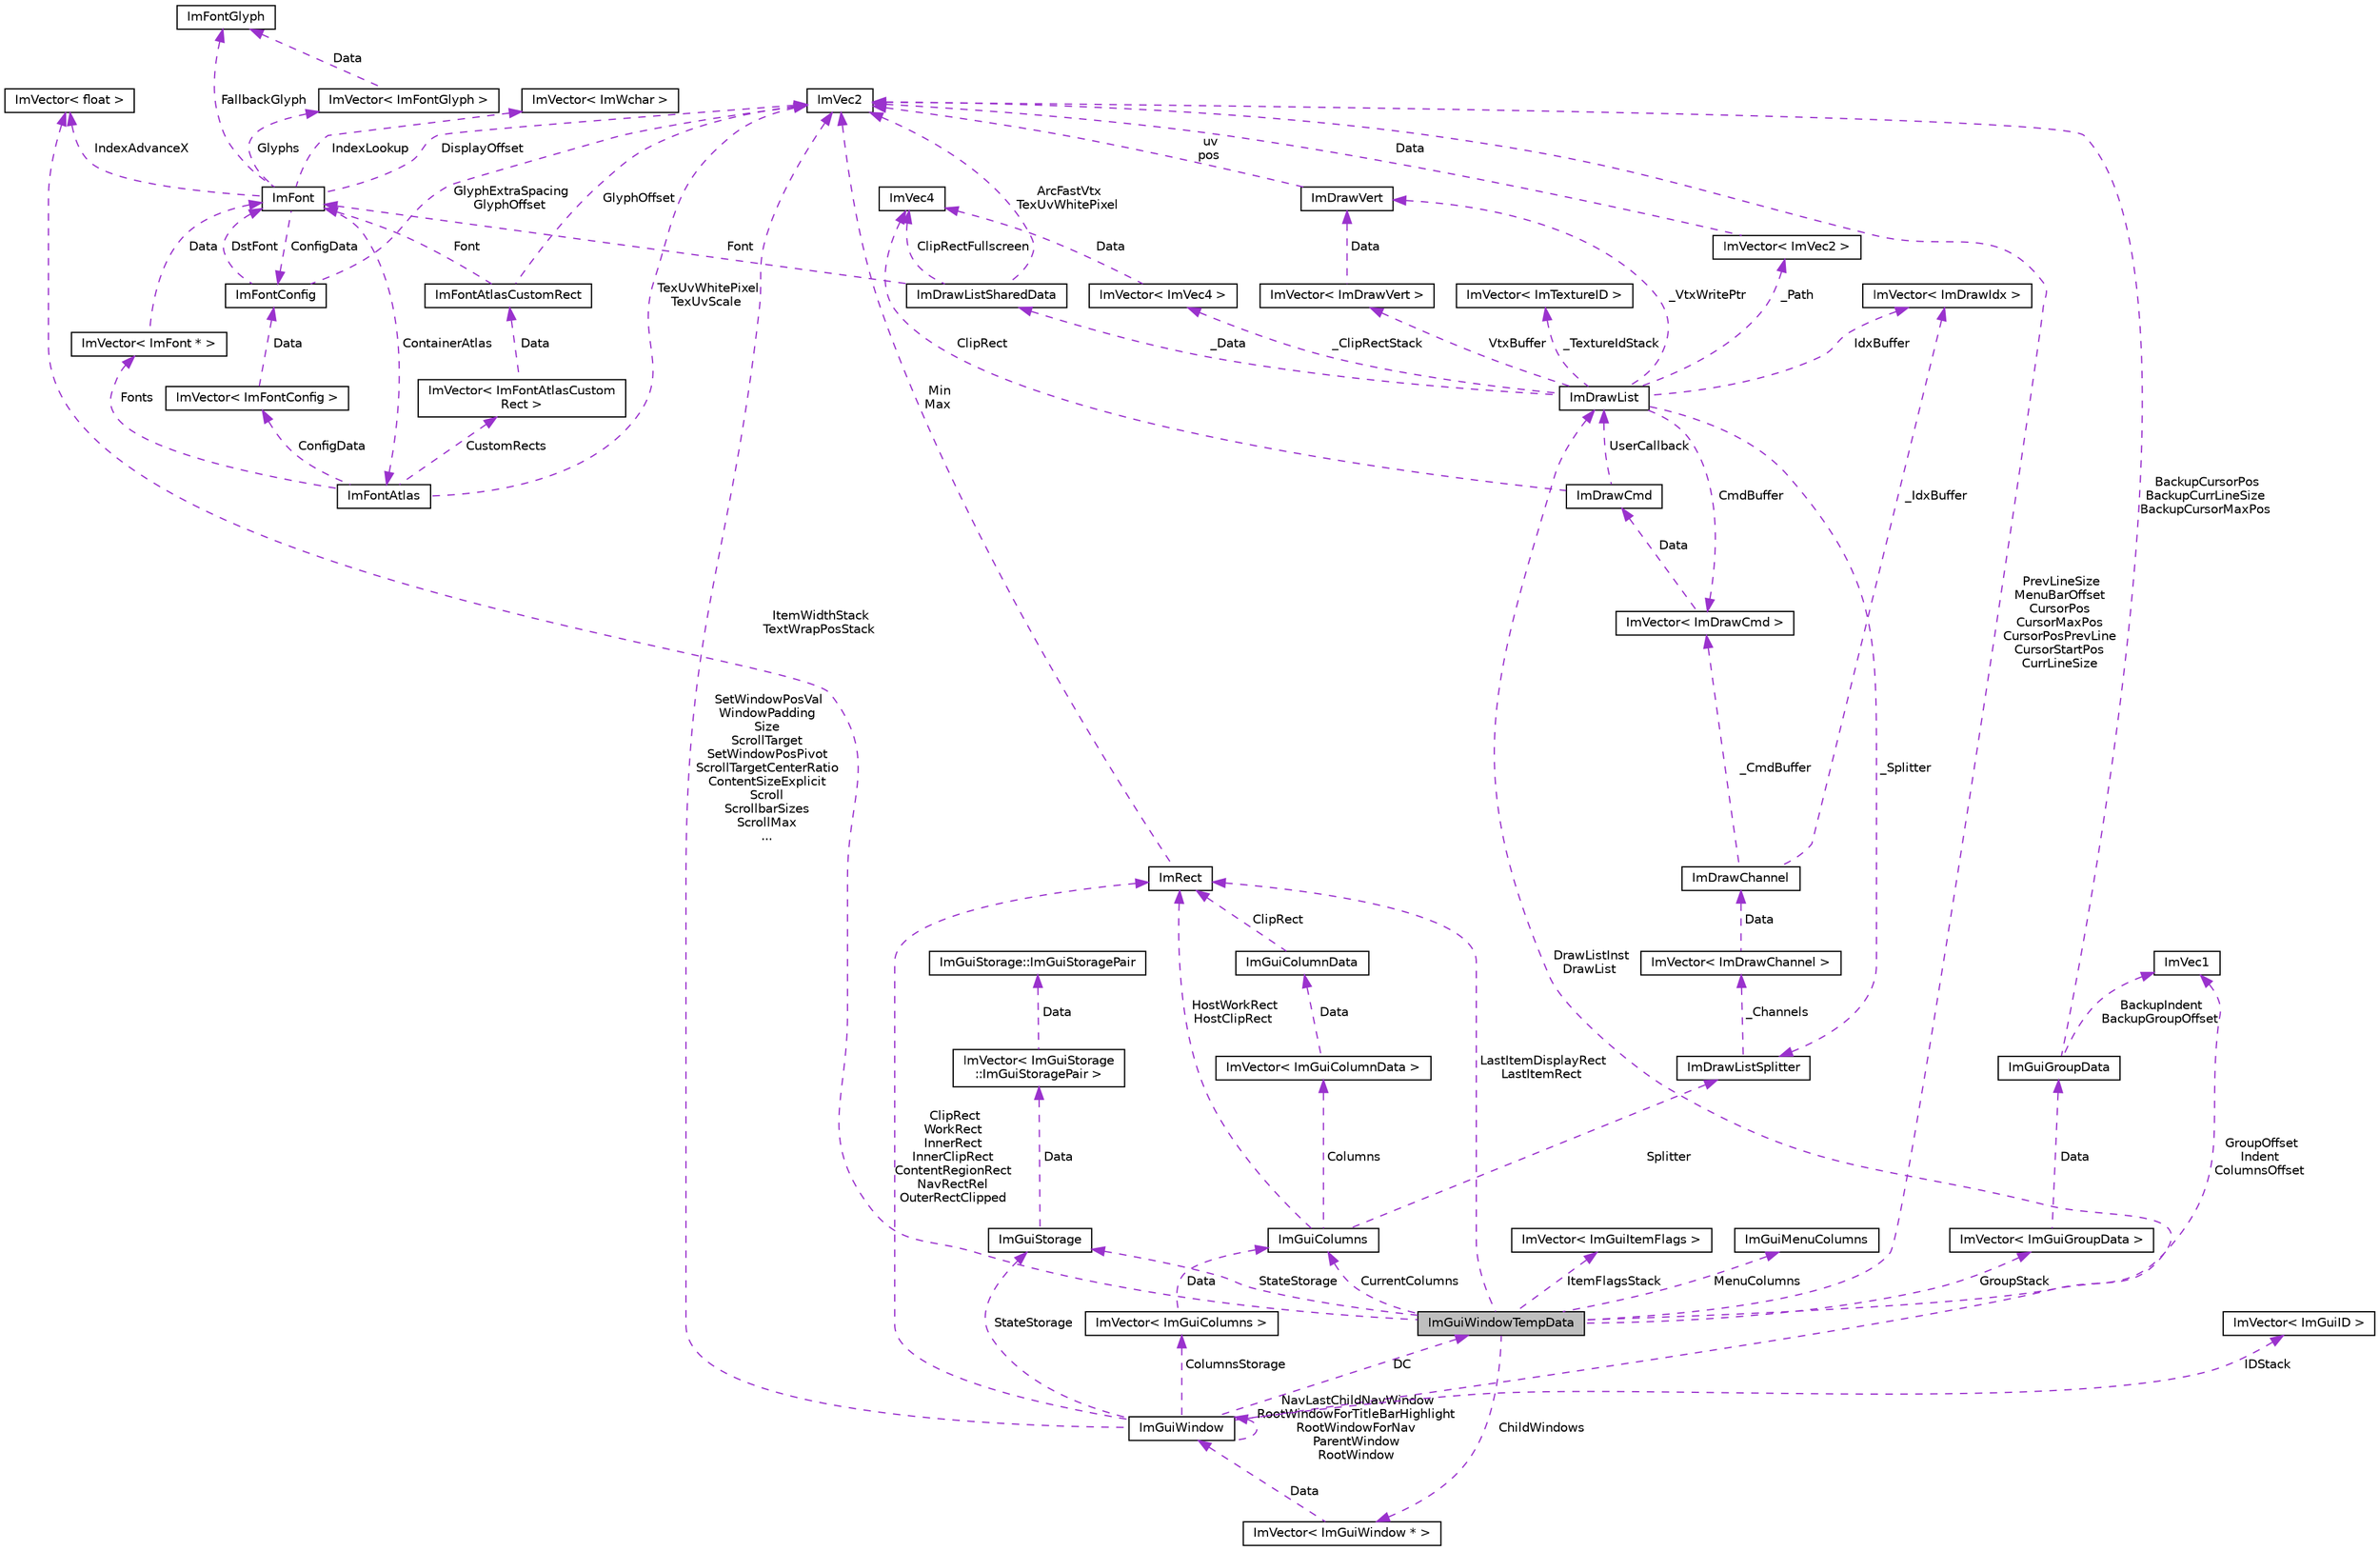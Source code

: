 digraph "ImGuiWindowTempData"
{
 // LATEX_PDF_SIZE
  edge [fontname="Helvetica",fontsize="10",labelfontname="Helvetica",labelfontsize="10"];
  node [fontname="Helvetica",fontsize="10",shape=record];
  Node1 [label="ImGuiWindowTempData",height=0.2,width=0.4,color="black", fillcolor="grey75", style="filled", fontcolor="black",tooltip=" "];
  Node2 -> Node1 [dir="back",color="darkorchid3",fontsize="10",style="dashed",label=" GroupOffset\nIndent\nColumnsOffset" ,fontname="Helvetica"];
  Node2 [label="ImVec1",height=0.2,width=0.4,color="black", fillcolor="white", style="filled",URL="$struct_im_vec1.html",tooltip=" "];
  Node3 -> Node1 [dir="back",color="darkorchid3",fontsize="10",style="dashed",label=" GroupStack" ,fontname="Helvetica"];
  Node3 [label="ImVector\< ImGuiGroupData \>",height=0.2,width=0.4,color="black", fillcolor="white", style="filled",URL="$struct_im_vector.html",tooltip=" "];
  Node4 -> Node3 [dir="back",color="darkorchid3",fontsize="10",style="dashed",label=" Data" ,fontname="Helvetica"];
  Node4 [label="ImGuiGroupData",height=0.2,width=0.4,color="black", fillcolor="white", style="filled",URL="$struct_im_gui_group_data.html",tooltip=" "];
  Node2 -> Node4 [dir="back",color="darkorchid3",fontsize="10",style="dashed",label=" BackupIndent\nBackupGroupOffset" ,fontname="Helvetica"];
  Node5 -> Node4 [dir="back",color="darkorchid3",fontsize="10",style="dashed",label=" BackupCursorPos\nBackupCurrLineSize\nBackupCursorMaxPos" ,fontname="Helvetica"];
  Node5 [label="ImVec2",height=0.2,width=0.4,color="black", fillcolor="white", style="filled",URL="$struct_im_vec2.html",tooltip=" "];
  Node6 -> Node1 [dir="back",color="darkorchid3",fontsize="10",style="dashed",label=" StateStorage" ,fontname="Helvetica"];
  Node6 [label="ImGuiStorage",height=0.2,width=0.4,color="black", fillcolor="white", style="filled",URL="$struct_im_gui_storage.html",tooltip=" "];
  Node7 -> Node6 [dir="back",color="darkorchid3",fontsize="10",style="dashed",label=" Data" ,fontname="Helvetica"];
  Node7 [label="ImVector\< ImGuiStorage\l::ImGuiStoragePair \>",height=0.2,width=0.4,color="black", fillcolor="white", style="filled",URL="$struct_im_vector.html",tooltip=" "];
  Node8 -> Node7 [dir="back",color="darkorchid3",fontsize="10",style="dashed",label=" Data" ,fontname="Helvetica"];
  Node8 [label="ImGuiStorage::ImGuiStoragePair",height=0.2,width=0.4,color="black", fillcolor="white", style="filled",URL="$struct_im_gui_storage_1_1_im_gui_storage_pair.html",tooltip=" "];
  Node5 -> Node1 [dir="back",color="darkorchid3",fontsize="10",style="dashed",label=" PrevLineSize\nMenuBarOffset\nCursorPos\nCursorMaxPos\nCursorPosPrevLine\nCursorStartPos\nCurrLineSize" ,fontname="Helvetica"];
  Node9 -> Node1 [dir="back",color="darkorchid3",fontsize="10",style="dashed",label=" LastItemDisplayRect\nLastItemRect" ,fontname="Helvetica"];
  Node9 [label="ImRect",height=0.2,width=0.4,color="black", fillcolor="white", style="filled",URL="$struct_im_rect.html",tooltip=" "];
  Node5 -> Node9 [dir="back",color="darkorchid3",fontsize="10",style="dashed",label=" Min\nMax" ,fontname="Helvetica"];
  Node10 -> Node1 [dir="back",color="darkorchid3",fontsize="10",style="dashed",label=" CurrentColumns" ,fontname="Helvetica"];
  Node10 [label="ImGuiColumns",height=0.2,width=0.4,color="black", fillcolor="white", style="filled",URL="$struct_im_gui_columns.html",tooltip=" "];
  Node11 -> Node10 [dir="back",color="darkorchid3",fontsize="10",style="dashed",label=" Columns" ,fontname="Helvetica"];
  Node11 [label="ImVector\< ImGuiColumnData \>",height=0.2,width=0.4,color="black", fillcolor="white", style="filled",URL="$struct_im_vector.html",tooltip=" "];
  Node12 -> Node11 [dir="back",color="darkorchid3",fontsize="10",style="dashed",label=" Data" ,fontname="Helvetica"];
  Node12 [label="ImGuiColumnData",height=0.2,width=0.4,color="black", fillcolor="white", style="filled",URL="$struct_im_gui_column_data.html",tooltip=" "];
  Node9 -> Node12 [dir="back",color="darkorchid3",fontsize="10",style="dashed",label=" ClipRect" ,fontname="Helvetica"];
  Node9 -> Node10 [dir="back",color="darkorchid3",fontsize="10",style="dashed",label=" HostWorkRect\nHostClipRect" ,fontname="Helvetica"];
  Node13 -> Node10 [dir="back",color="darkorchid3",fontsize="10",style="dashed",label=" Splitter" ,fontname="Helvetica"];
  Node13 [label="ImDrawListSplitter",height=0.2,width=0.4,color="black", fillcolor="white", style="filled",URL="$struct_im_draw_list_splitter.html",tooltip=" "];
  Node14 -> Node13 [dir="back",color="darkorchid3",fontsize="10",style="dashed",label=" _Channels" ,fontname="Helvetica"];
  Node14 [label="ImVector\< ImDrawChannel \>",height=0.2,width=0.4,color="black", fillcolor="white", style="filled",URL="$struct_im_vector.html",tooltip=" "];
  Node15 -> Node14 [dir="back",color="darkorchid3",fontsize="10",style="dashed",label=" Data" ,fontname="Helvetica"];
  Node15 [label="ImDrawChannel",height=0.2,width=0.4,color="black", fillcolor="white", style="filled",URL="$struct_im_draw_channel.html",tooltip=" "];
  Node16 -> Node15 [dir="back",color="darkorchid3",fontsize="10",style="dashed",label=" _CmdBuffer" ,fontname="Helvetica"];
  Node16 [label="ImVector\< ImDrawCmd \>",height=0.2,width=0.4,color="black", fillcolor="white", style="filled",URL="$struct_im_vector.html",tooltip=" "];
  Node17 -> Node16 [dir="back",color="darkorchid3",fontsize="10",style="dashed",label=" Data" ,fontname="Helvetica"];
  Node17 [label="ImDrawCmd",height=0.2,width=0.4,color="black", fillcolor="white", style="filled",URL="$struct_im_draw_cmd.html",tooltip=" "];
  Node18 -> Node17 [dir="back",color="darkorchid3",fontsize="10",style="dashed",label=" ClipRect" ,fontname="Helvetica"];
  Node18 [label="ImVec4",height=0.2,width=0.4,color="black", fillcolor="white", style="filled",URL="$struct_im_vec4.html",tooltip=" "];
  Node19 -> Node17 [dir="back",color="darkorchid3",fontsize="10",style="dashed",label=" UserCallback" ,fontname="Helvetica"];
  Node19 [label="ImDrawList",height=0.2,width=0.4,color="black", fillcolor="white", style="filled",URL="$struct_im_draw_list.html",tooltip=" "];
  Node20 -> Node19 [dir="back",color="darkorchid3",fontsize="10",style="dashed",label=" _ClipRectStack" ,fontname="Helvetica"];
  Node20 [label="ImVector\< ImVec4 \>",height=0.2,width=0.4,color="black", fillcolor="white", style="filled",URL="$struct_im_vector.html",tooltip=" "];
  Node18 -> Node20 [dir="back",color="darkorchid3",fontsize="10",style="dashed",label=" Data" ,fontname="Helvetica"];
  Node21 -> Node19 [dir="back",color="darkorchid3",fontsize="10",style="dashed",label=" VtxBuffer" ,fontname="Helvetica"];
  Node21 [label="ImVector\< ImDrawVert \>",height=0.2,width=0.4,color="black", fillcolor="white", style="filled",URL="$struct_im_vector.html",tooltip=" "];
  Node22 -> Node21 [dir="back",color="darkorchid3",fontsize="10",style="dashed",label=" Data" ,fontname="Helvetica"];
  Node22 [label="ImDrawVert",height=0.2,width=0.4,color="black", fillcolor="white", style="filled",URL="$struct_im_draw_vert.html",tooltip=" "];
  Node5 -> Node22 [dir="back",color="darkorchid3",fontsize="10",style="dashed",label=" uv\npos" ,fontname="Helvetica"];
  Node23 -> Node19 [dir="back",color="darkorchid3",fontsize="10",style="dashed",label=" _Path" ,fontname="Helvetica"];
  Node23 [label="ImVector\< ImVec2 \>",height=0.2,width=0.4,color="black", fillcolor="white", style="filled",URL="$struct_im_vector.html",tooltip=" "];
  Node5 -> Node23 [dir="back",color="darkorchid3",fontsize="10",style="dashed",label=" Data" ,fontname="Helvetica"];
  Node24 -> Node19 [dir="back",color="darkorchid3",fontsize="10",style="dashed",label=" _Data" ,fontname="Helvetica"];
  Node24 [label="ImDrawListSharedData",height=0.2,width=0.4,color="black", fillcolor="white", style="filled",URL="$struct_im_draw_list_shared_data.html",tooltip=" "];
  Node5 -> Node24 [dir="back",color="darkorchid3",fontsize="10",style="dashed",label=" ArcFastVtx\nTexUvWhitePixel" ,fontname="Helvetica"];
  Node18 -> Node24 [dir="back",color="darkorchid3",fontsize="10",style="dashed",label=" ClipRectFullscreen" ,fontname="Helvetica"];
  Node25 -> Node24 [dir="back",color="darkorchid3",fontsize="10",style="dashed",label=" Font" ,fontname="Helvetica"];
  Node25 [label="ImFont",height=0.2,width=0.4,color="black", fillcolor="white", style="filled",URL="$struct_im_font.html",tooltip=" "];
  Node26 -> Node25 [dir="back",color="darkorchid3",fontsize="10",style="dashed",label=" Glyphs" ,fontname="Helvetica"];
  Node26 [label="ImVector\< ImFontGlyph \>",height=0.2,width=0.4,color="black", fillcolor="white", style="filled",URL="$struct_im_vector.html",tooltip=" "];
  Node27 -> Node26 [dir="back",color="darkorchid3",fontsize="10",style="dashed",label=" Data" ,fontname="Helvetica"];
  Node27 [label="ImFontGlyph",height=0.2,width=0.4,color="black", fillcolor="white", style="filled",URL="$struct_im_font_glyph.html",tooltip=" "];
  Node5 -> Node25 [dir="back",color="darkorchid3",fontsize="10",style="dashed",label=" DisplayOffset" ,fontname="Helvetica"];
  Node28 -> Node25 [dir="back",color="darkorchid3",fontsize="10",style="dashed",label=" ConfigData" ,fontname="Helvetica"];
  Node28 [label="ImFontConfig",height=0.2,width=0.4,color="black", fillcolor="white", style="filled",URL="$struct_im_font_config.html",tooltip=" "];
  Node5 -> Node28 [dir="back",color="darkorchid3",fontsize="10",style="dashed",label=" GlyphExtraSpacing\nGlyphOffset" ,fontname="Helvetica"];
  Node25 -> Node28 [dir="back",color="darkorchid3",fontsize="10",style="dashed",label=" DstFont" ,fontname="Helvetica"];
  Node27 -> Node25 [dir="back",color="darkorchid3",fontsize="10",style="dashed",label=" FallbackGlyph" ,fontname="Helvetica"];
  Node29 -> Node25 [dir="back",color="darkorchid3",fontsize="10",style="dashed",label=" ContainerAtlas" ,fontname="Helvetica"];
  Node29 [label="ImFontAtlas",height=0.2,width=0.4,color="black", fillcolor="white", style="filled",URL="$struct_im_font_atlas.html",tooltip=" "];
  Node30 -> Node29 [dir="back",color="darkorchid3",fontsize="10",style="dashed",label=" Fonts" ,fontname="Helvetica"];
  Node30 [label="ImVector\< ImFont * \>",height=0.2,width=0.4,color="black", fillcolor="white", style="filled",URL="$struct_im_vector.html",tooltip=" "];
  Node25 -> Node30 [dir="back",color="darkorchid3",fontsize="10",style="dashed",label=" Data" ,fontname="Helvetica"];
  Node5 -> Node29 [dir="back",color="darkorchid3",fontsize="10",style="dashed",label=" TexUvWhitePixel\nTexUvScale" ,fontname="Helvetica"];
  Node31 -> Node29 [dir="back",color="darkorchid3",fontsize="10",style="dashed",label=" ConfigData" ,fontname="Helvetica"];
  Node31 [label="ImVector\< ImFontConfig \>",height=0.2,width=0.4,color="black", fillcolor="white", style="filled",URL="$struct_im_vector.html",tooltip=" "];
  Node28 -> Node31 [dir="back",color="darkorchid3",fontsize="10",style="dashed",label=" Data" ,fontname="Helvetica"];
  Node32 -> Node29 [dir="back",color="darkorchid3",fontsize="10",style="dashed",label=" CustomRects" ,fontname="Helvetica"];
  Node32 [label="ImVector\< ImFontAtlasCustom\lRect \>",height=0.2,width=0.4,color="black", fillcolor="white", style="filled",URL="$struct_im_vector.html",tooltip=" "];
  Node33 -> Node32 [dir="back",color="darkorchid3",fontsize="10",style="dashed",label=" Data" ,fontname="Helvetica"];
  Node33 [label="ImFontAtlasCustomRect",height=0.2,width=0.4,color="black", fillcolor="white", style="filled",URL="$struct_im_font_atlas_custom_rect.html",tooltip=" "];
  Node5 -> Node33 [dir="back",color="darkorchid3",fontsize="10",style="dashed",label=" GlyphOffset" ,fontname="Helvetica"];
  Node25 -> Node33 [dir="back",color="darkorchid3",fontsize="10",style="dashed",label=" Font" ,fontname="Helvetica"];
  Node34 -> Node25 [dir="back",color="darkorchid3",fontsize="10",style="dashed",label=" IndexAdvanceX" ,fontname="Helvetica"];
  Node34 [label="ImVector\< float \>",height=0.2,width=0.4,color="black", fillcolor="white", style="filled",URL="$struct_im_vector.html",tooltip=" "];
  Node35 -> Node25 [dir="back",color="darkorchid3",fontsize="10",style="dashed",label=" IndexLookup" ,fontname="Helvetica"];
  Node35 [label="ImVector\< ImWchar \>",height=0.2,width=0.4,color="black", fillcolor="white", style="filled",URL="$struct_im_vector.html",tooltip=" "];
  Node22 -> Node19 [dir="back",color="darkorchid3",fontsize="10",style="dashed",label=" _VtxWritePtr" ,fontname="Helvetica"];
  Node16 -> Node19 [dir="back",color="darkorchid3",fontsize="10",style="dashed",label=" CmdBuffer" ,fontname="Helvetica"];
  Node13 -> Node19 [dir="back",color="darkorchid3",fontsize="10",style="dashed",label=" _Splitter" ,fontname="Helvetica"];
  Node36 -> Node19 [dir="back",color="darkorchid3",fontsize="10",style="dashed",label=" IdxBuffer" ,fontname="Helvetica"];
  Node36 [label="ImVector\< ImDrawIdx \>",height=0.2,width=0.4,color="black", fillcolor="white", style="filled",URL="$struct_im_vector.html",tooltip=" "];
  Node37 -> Node19 [dir="back",color="darkorchid3",fontsize="10",style="dashed",label=" _TextureIdStack" ,fontname="Helvetica"];
  Node37 [label="ImVector\< ImTextureID \>",height=0.2,width=0.4,color="black", fillcolor="white", style="filled",URL="$struct_im_vector.html",tooltip=" "];
  Node36 -> Node15 [dir="back",color="darkorchid3",fontsize="10",style="dashed",label=" _IdxBuffer" ,fontname="Helvetica"];
  Node38 -> Node1 [dir="back",color="darkorchid3",fontsize="10",style="dashed",label=" ItemFlagsStack" ,fontname="Helvetica"];
  Node38 [label="ImVector\< ImGuiItemFlags \>",height=0.2,width=0.4,color="black", fillcolor="white", style="filled",URL="$struct_im_vector.html",tooltip=" "];
  Node39 -> Node1 [dir="back",color="darkorchid3",fontsize="10",style="dashed",label=" ChildWindows" ,fontname="Helvetica"];
  Node39 [label="ImVector\< ImGuiWindow * \>",height=0.2,width=0.4,color="black", fillcolor="white", style="filled",URL="$struct_im_vector.html",tooltip=" "];
  Node40 -> Node39 [dir="back",color="darkorchid3",fontsize="10",style="dashed",label=" Data" ,fontname="Helvetica"];
  Node40 [label="ImGuiWindow",height=0.2,width=0.4,color="black", fillcolor="white", style="filled",URL="$struct_im_gui_window.html",tooltip=" "];
  Node41 -> Node40 [dir="back",color="darkorchid3",fontsize="10",style="dashed",label=" ColumnsStorage" ,fontname="Helvetica"];
  Node41 [label="ImVector\< ImGuiColumns \>",height=0.2,width=0.4,color="black", fillcolor="white", style="filled",URL="$struct_im_vector.html",tooltip=" "];
  Node10 -> Node41 [dir="back",color="darkorchid3",fontsize="10",style="dashed",label=" Data" ,fontname="Helvetica"];
  Node6 -> Node40 [dir="back",color="darkorchid3",fontsize="10",style="dashed",label=" StateStorage" ,fontname="Helvetica"];
  Node5 -> Node40 [dir="back",color="darkorchid3",fontsize="10",style="dashed",label=" SetWindowPosVal\nWindowPadding\nSize\nScrollTarget\nSetWindowPosPivot\nScrollTargetCenterRatio\nContentSizeExplicit\nScroll\nScrollbarSizes\nScrollMax\n..." ,fontname="Helvetica"];
  Node9 -> Node40 [dir="back",color="darkorchid3",fontsize="10",style="dashed",label=" ClipRect\nWorkRect\nInnerRect\nInnerClipRect\nContentRegionRect\nNavRectRel\nOuterRectClipped" ,fontname="Helvetica"];
  Node1 -> Node40 [dir="back",color="darkorchid3",fontsize="10",style="dashed",label=" DC" ,fontname="Helvetica"];
  Node42 -> Node40 [dir="back",color="darkorchid3",fontsize="10",style="dashed",label=" IDStack" ,fontname="Helvetica"];
  Node42 [label="ImVector\< ImGuiID \>",height=0.2,width=0.4,color="black", fillcolor="white", style="filled",URL="$struct_im_vector.html",tooltip=" "];
  Node40 -> Node40 [dir="back",color="darkorchid3",fontsize="10",style="dashed",label=" NavLastChildNavWindow\nRootWindowForTitleBarHighlight\nRootWindowForNav\nParentWindow\nRootWindow" ,fontname="Helvetica"];
  Node19 -> Node40 [dir="back",color="darkorchid3",fontsize="10",style="dashed",label=" DrawListInst\nDrawList" ,fontname="Helvetica"];
  Node34 -> Node1 [dir="back",color="darkorchid3",fontsize="10",style="dashed",label=" ItemWidthStack\nTextWrapPosStack" ,fontname="Helvetica"];
  Node43 -> Node1 [dir="back",color="darkorchid3",fontsize="10",style="dashed",label=" MenuColumns" ,fontname="Helvetica"];
  Node43 [label="ImGuiMenuColumns",height=0.2,width=0.4,color="black", fillcolor="white", style="filled",URL="$struct_im_gui_menu_columns.html",tooltip=" "];
}
